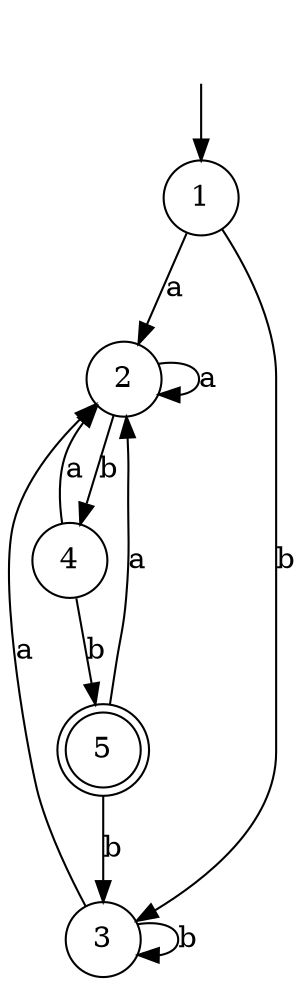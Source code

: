 digraph G{
    ""[shape=none]
    "1"[shape=circle]
    "2"[shape=circle]
    "3"[shape=circle]
    "4"[shape=circle]
    "5"[shape=doublecircle]

    ""->"1"
    "1" -> 2[label="a"]
    "1" -> 3[label="b"]
    "2" -> 2[label="a"]
    "2" -> 4[label="b"]
    "3" -> 2[label="a"]
    "3" -> 3[label="b"]
    "4" -> 2[label="a"]
    "4" -> 5[label="b"]
    "5" -> 2[label="a"]
    "5" -> 3[label="b"]
}
